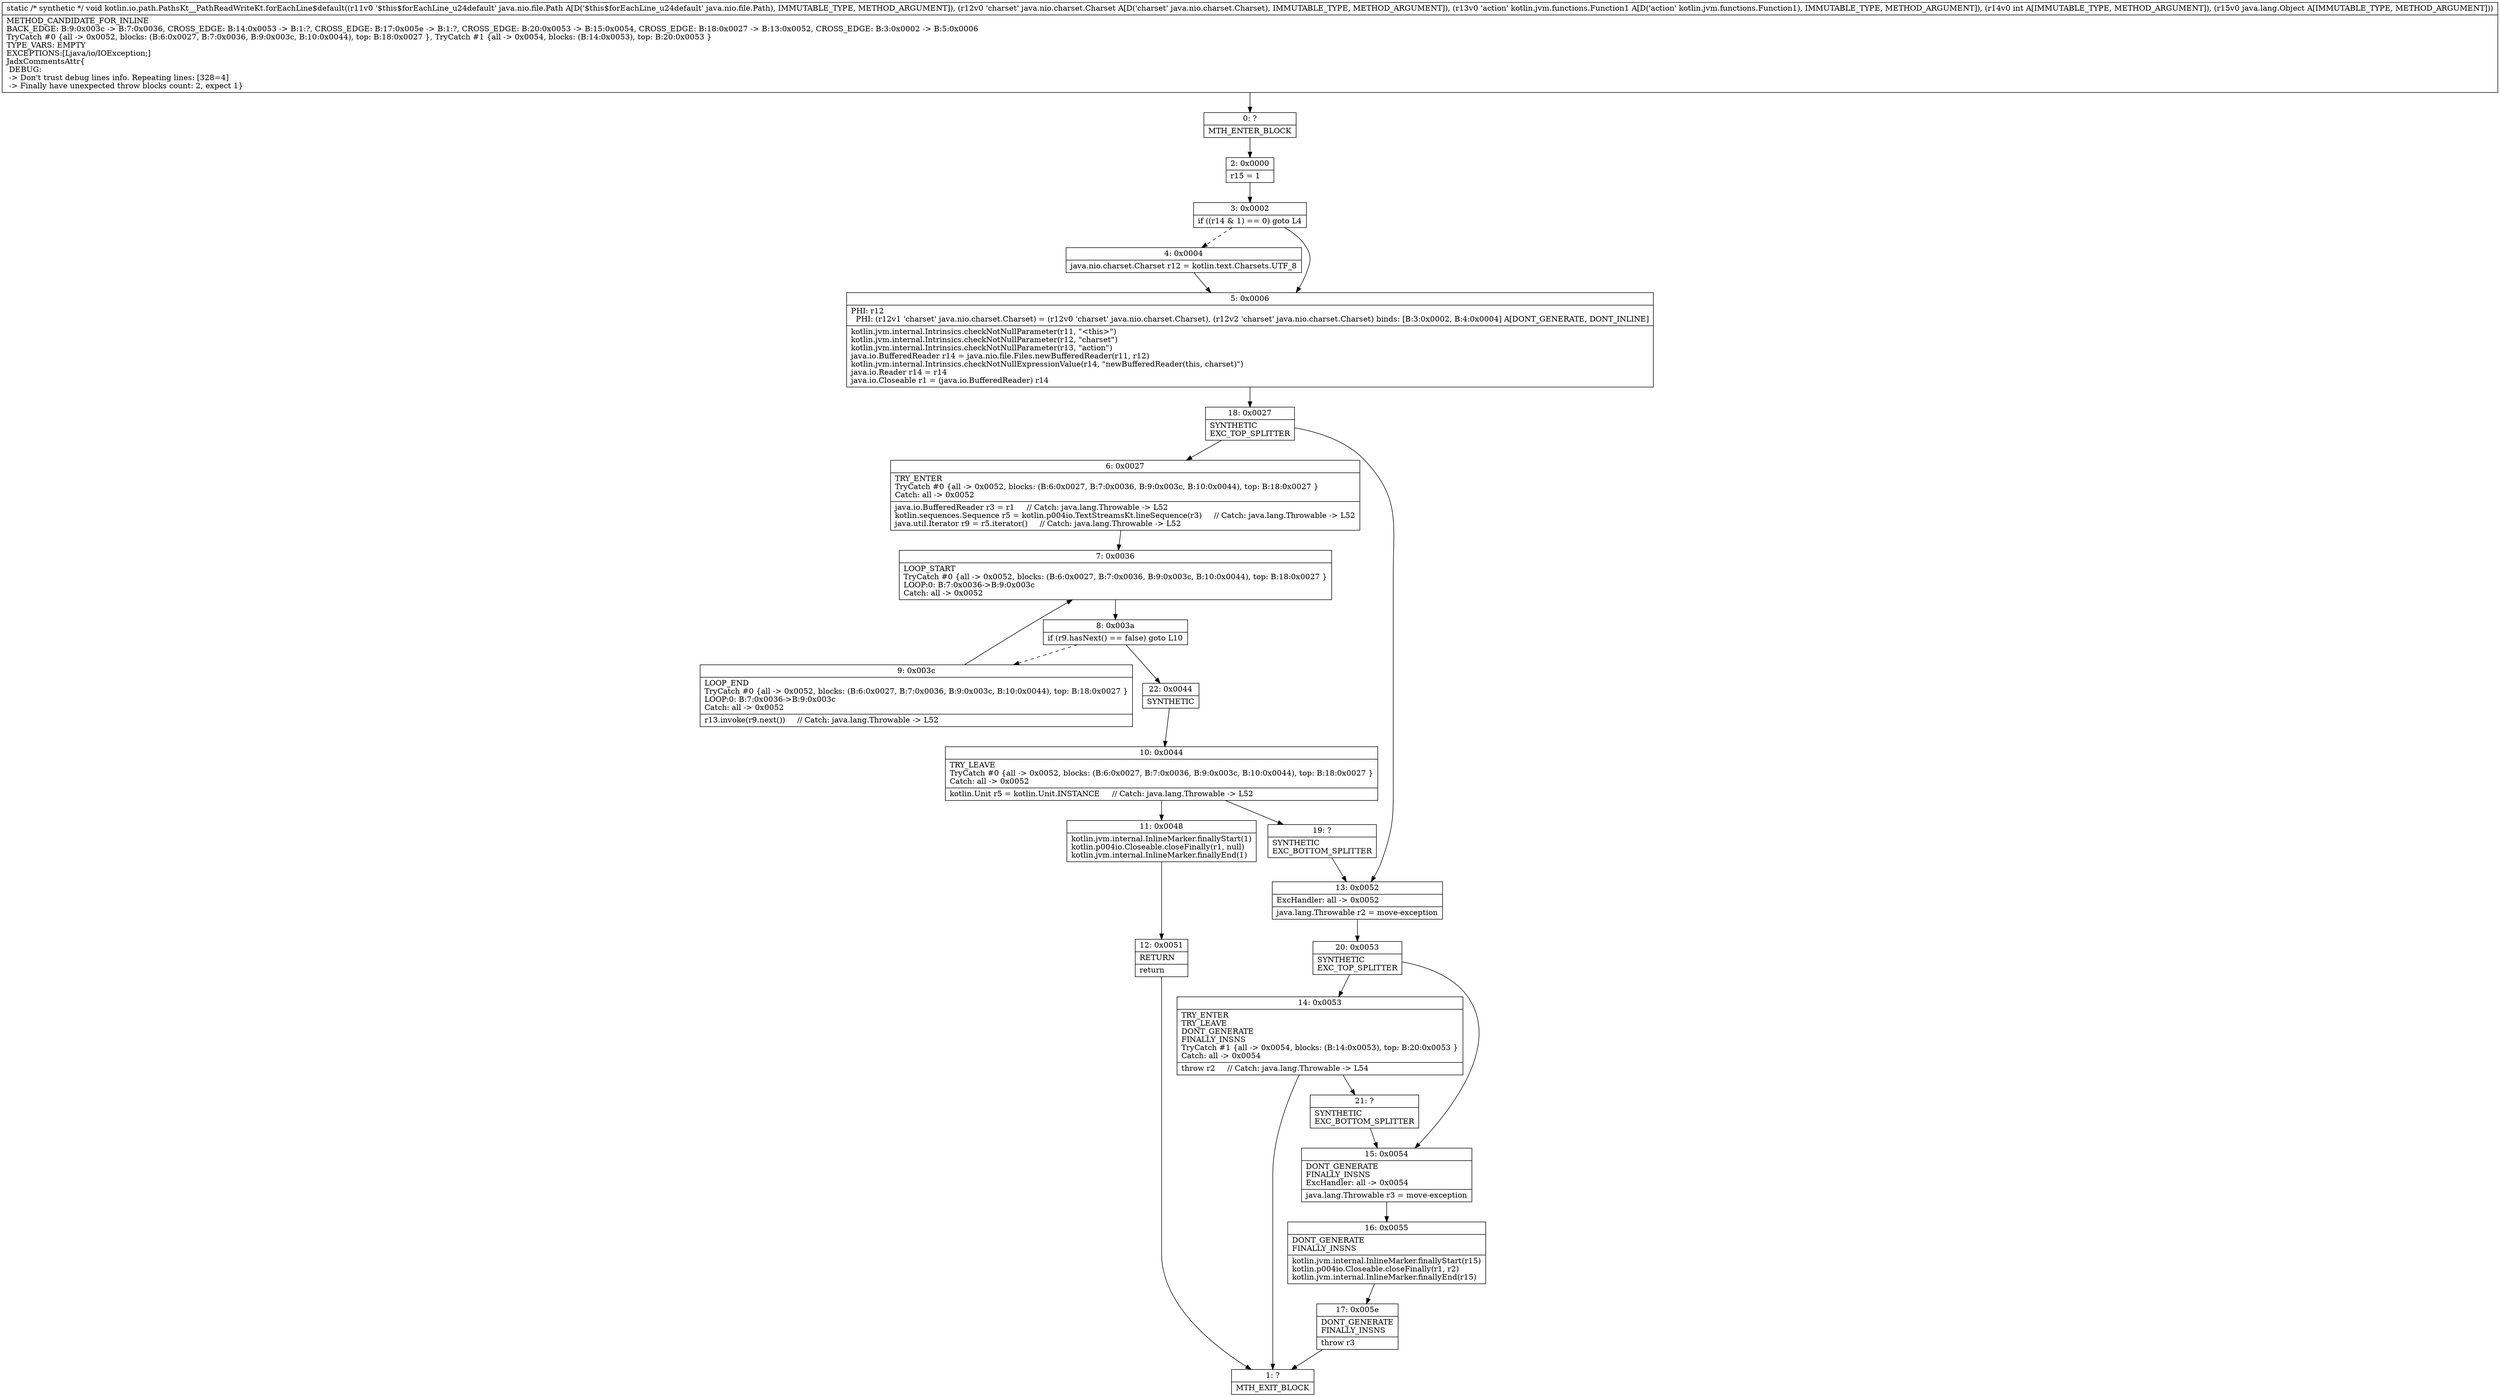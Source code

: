 digraph "CFG forkotlin.io.path.PathsKt__PathReadWriteKt.forEachLine$default(Ljava\/nio\/file\/Path;Ljava\/nio\/charset\/Charset;Lkotlin\/jvm\/functions\/Function1;ILjava\/lang\/Object;)V" {
Node_0 [shape=record,label="{0\:\ ?|MTH_ENTER_BLOCK\l}"];
Node_2 [shape=record,label="{2\:\ 0x0000|r15 = 1\l}"];
Node_3 [shape=record,label="{3\:\ 0x0002|if ((r14 & 1) == 0) goto L4\l}"];
Node_4 [shape=record,label="{4\:\ 0x0004|java.nio.charset.Charset r12 = kotlin.text.Charsets.UTF_8\l}"];
Node_5 [shape=record,label="{5\:\ 0x0006|PHI: r12 \l  PHI: (r12v1 'charset' java.nio.charset.Charset) = (r12v0 'charset' java.nio.charset.Charset), (r12v2 'charset' java.nio.charset.Charset) binds: [B:3:0x0002, B:4:0x0004] A[DONT_GENERATE, DONT_INLINE]\l|kotlin.jvm.internal.Intrinsics.checkNotNullParameter(r11, \"\<this\>\")\lkotlin.jvm.internal.Intrinsics.checkNotNullParameter(r12, \"charset\")\lkotlin.jvm.internal.Intrinsics.checkNotNullParameter(r13, \"action\")\ljava.io.BufferedReader r14 = java.nio.file.Files.newBufferedReader(r11, r12)\lkotlin.jvm.internal.Intrinsics.checkNotNullExpressionValue(r14, \"newBufferedReader(this, charset)\")\ljava.io.Reader r14 = r14\ljava.io.Closeable r1 = (java.io.BufferedReader) r14\l}"];
Node_18 [shape=record,label="{18\:\ 0x0027|SYNTHETIC\lEXC_TOP_SPLITTER\l}"];
Node_6 [shape=record,label="{6\:\ 0x0027|TRY_ENTER\lTryCatch #0 \{all \-\> 0x0052, blocks: (B:6:0x0027, B:7:0x0036, B:9:0x003c, B:10:0x0044), top: B:18:0x0027 \}\lCatch: all \-\> 0x0052\l|java.io.BufferedReader r3 = r1     \/\/ Catch: java.lang.Throwable \-\> L52\lkotlin.sequences.Sequence r5 = kotlin.p004io.TextStreamsKt.lineSequence(r3)     \/\/ Catch: java.lang.Throwable \-\> L52\ljava.util.Iterator r9 = r5.iterator()     \/\/ Catch: java.lang.Throwable \-\> L52\l}"];
Node_7 [shape=record,label="{7\:\ 0x0036|LOOP_START\lTryCatch #0 \{all \-\> 0x0052, blocks: (B:6:0x0027, B:7:0x0036, B:9:0x003c, B:10:0x0044), top: B:18:0x0027 \}\lLOOP:0: B:7:0x0036\-\>B:9:0x003c\lCatch: all \-\> 0x0052\l}"];
Node_8 [shape=record,label="{8\:\ 0x003a|if (r9.hasNext() == false) goto L10\l}"];
Node_9 [shape=record,label="{9\:\ 0x003c|LOOP_END\lTryCatch #0 \{all \-\> 0x0052, blocks: (B:6:0x0027, B:7:0x0036, B:9:0x003c, B:10:0x0044), top: B:18:0x0027 \}\lLOOP:0: B:7:0x0036\-\>B:9:0x003c\lCatch: all \-\> 0x0052\l|r13.invoke(r9.next())     \/\/ Catch: java.lang.Throwable \-\> L52\l}"];
Node_22 [shape=record,label="{22\:\ 0x0044|SYNTHETIC\l}"];
Node_10 [shape=record,label="{10\:\ 0x0044|TRY_LEAVE\lTryCatch #0 \{all \-\> 0x0052, blocks: (B:6:0x0027, B:7:0x0036, B:9:0x003c, B:10:0x0044), top: B:18:0x0027 \}\lCatch: all \-\> 0x0052\l|kotlin.Unit r5 = kotlin.Unit.INSTANCE     \/\/ Catch: java.lang.Throwable \-\> L52\l}"];
Node_11 [shape=record,label="{11\:\ 0x0048|kotlin.jvm.internal.InlineMarker.finallyStart(1)\lkotlin.p004io.Closeable.closeFinally(r1, null)\lkotlin.jvm.internal.InlineMarker.finallyEnd(1)\l}"];
Node_12 [shape=record,label="{12\:\ 0x0051|RETURN\l|return\l}"];
Node_1 [shape=record,label="{1\:\ ?|MTH_EXIT_BLOCK\l}"];
Node_19 [shape=record,label="{19\:\ ?|SYNTHETIC\lEXC_BOTTOM_SPLITTER\l}"];
Node_13 [shape=record,label="{13\:\ 0x0052|ExcHandler: all \-\> 0x0052\l|java.lang.Throwable r2 = move\-exception\l}"];
Node_20 [shape=record,label="{20\:\ 0x0053|SYNTHETIC\lEXC_TOP_SPLITTER\l}"];
Node_14 [shape=record,label="{14\:\ 0x0053|TRY_ENTER\lTRY_LEAVE\lDONT_GENERATE\lFINALLY_INSNS\lTryCatch #1 \{all \-\> 0x0054, blocks: (B:14:0x0053), top: B:20:0x0053 \}\lCatch: all \-\> 0x0054\l|throw r2     \/\/ Catch: java.lang.Throwable \-\> L54\l}"];
Node_21 [shape=record,label="{21\:\ ?|SYNTHETIC\lEXC_BOTTOM_SPLITTER\l}"];
Node_15 [shape=record,label="{15\:\ 0x0054|DONT_GENERATE\lFINALLY_INSNS\lExcHandler: all \-\> 0x0054\l|java.lang.Throwable r3 = move\-exception\l}"];
Node_16 [shape=record,label="{16\:\ 0x0055|DONT_GENERATE\lFINALLY_INSNS\l|kotlin.jvm.internal.InlineMarker.finallyStart(r15)\lkotlin.p004io.Closeable.closeFinally(r1, r2)\lkotlin.jvm.internal.InlineMarker.finallyEnd(r15)\l}"];
Node_17 [shape=record,label="{17\:\ 0x005e|DONT_GENERATE\lFINALLY_INSNS\l|throw r3\l}"];
MethodNode[shape=record,label="{static \/* synthetic *\/ void kotlin.io.path.PathsKt__PathReadWriteKt.forEachLine$default((r11v0 '$this$forEachLine_u24default' java.nio.file.Path A[D('$this$forEachLine_u24default' java.nio.file.Path), IMMUTABLE_TYPE, METHOD_ARGUMENT]), (r12v0 'charset' java.nio.charset.Charset A[D('charset' java.nio.charset.Charset), IMMUTABLE_TYPE, METHOD_ARGUMENT]), (r13v0 'action' kotlin.jvm.functions.Function1 A[D('action' kotlin.jvm.functions.Function1), IMMUTABLE_TYPE, METHOD_ARGUMENT]), (r14v0 int A[IMMUTABLE_TYPE, METHOD_ARGUMENT]), (r15v0 java.lang.Object A[IMMUTABLE_TYPE, METHOD_ARGUMENT]))  | METHOD_CANDIDATE_FOR_INLINE\lBACK_EDGE: B:9:0x003c \-\> B:7:0x0036, CROSS_EDGE: B:14:0x0053 \-\> B:1:?, CROSS_EDGE: B:17:0x005e \-\> B:1:?, CROSS_EDGE: B:20:0x0053 \-\> B:15:0x0054, CROSS_EDGE: B:18:0x0027 \-\> B:13:0x0052, CROSS_EDGE: B:3:0x0002 \-\> B:5:0x0006\lTryCatch #0 \{all \-\> 0x0052, blocks: (B:6:0x0027, B:7:0x0036, B:9:0x003c, B:10:0x0044), top: B:18:0x0027 \}, TryCatch #1 \{all \-\> 0x0054, blocks: (B:14:0x0053), top: B:20:0x0053 \}\lTYPE_VARS: EMPTY\lEXCEPTIONS:[Ljava\/io\/IOException;]\lJadxCommentsAttr\{\l DEBUG: \l \-\> Don't trust debug lines info. Repeating lines: [328=4]\l \-\> Finally have unexpected throw blocks count: 2, expect 1\}\l}"];
MethodNode -> Node_0;Node_0 -> Node_2;
Node_2 -> Node_3;
Node_3 -> Node_4[style=dashed];
Node_3 -> Node_5;
Node_4 -> Node_5;
Node_5 -> Node_18;
Node_18 -> Node_6;
Node_18 -> Node_13;
Node_6 -> Node_7;
Node_7 -> Node_8;
Node_8 -> Node_9[style=dashed];
Node_8 -> Node_22;
Node_9 -> Node_7;
Node_22 -> Node_10;
Node_10 -> Node_11;
Node_10 -> Node_19;
Node_11 -> Node_12;
Node_12 -> Node_1;
Node_19 -> Node_13;
Node_13 -> Node_20;
Node_20 -> Node_14;
Node_20 -> Node_15;
Node_14 -> Node_1;
Node_14 -> Node_21;
Node_21 -> Node_15;
Node_15 -> Node_16;
Node_16 -> Node_17;
Node_17 -> Node_1;
}

